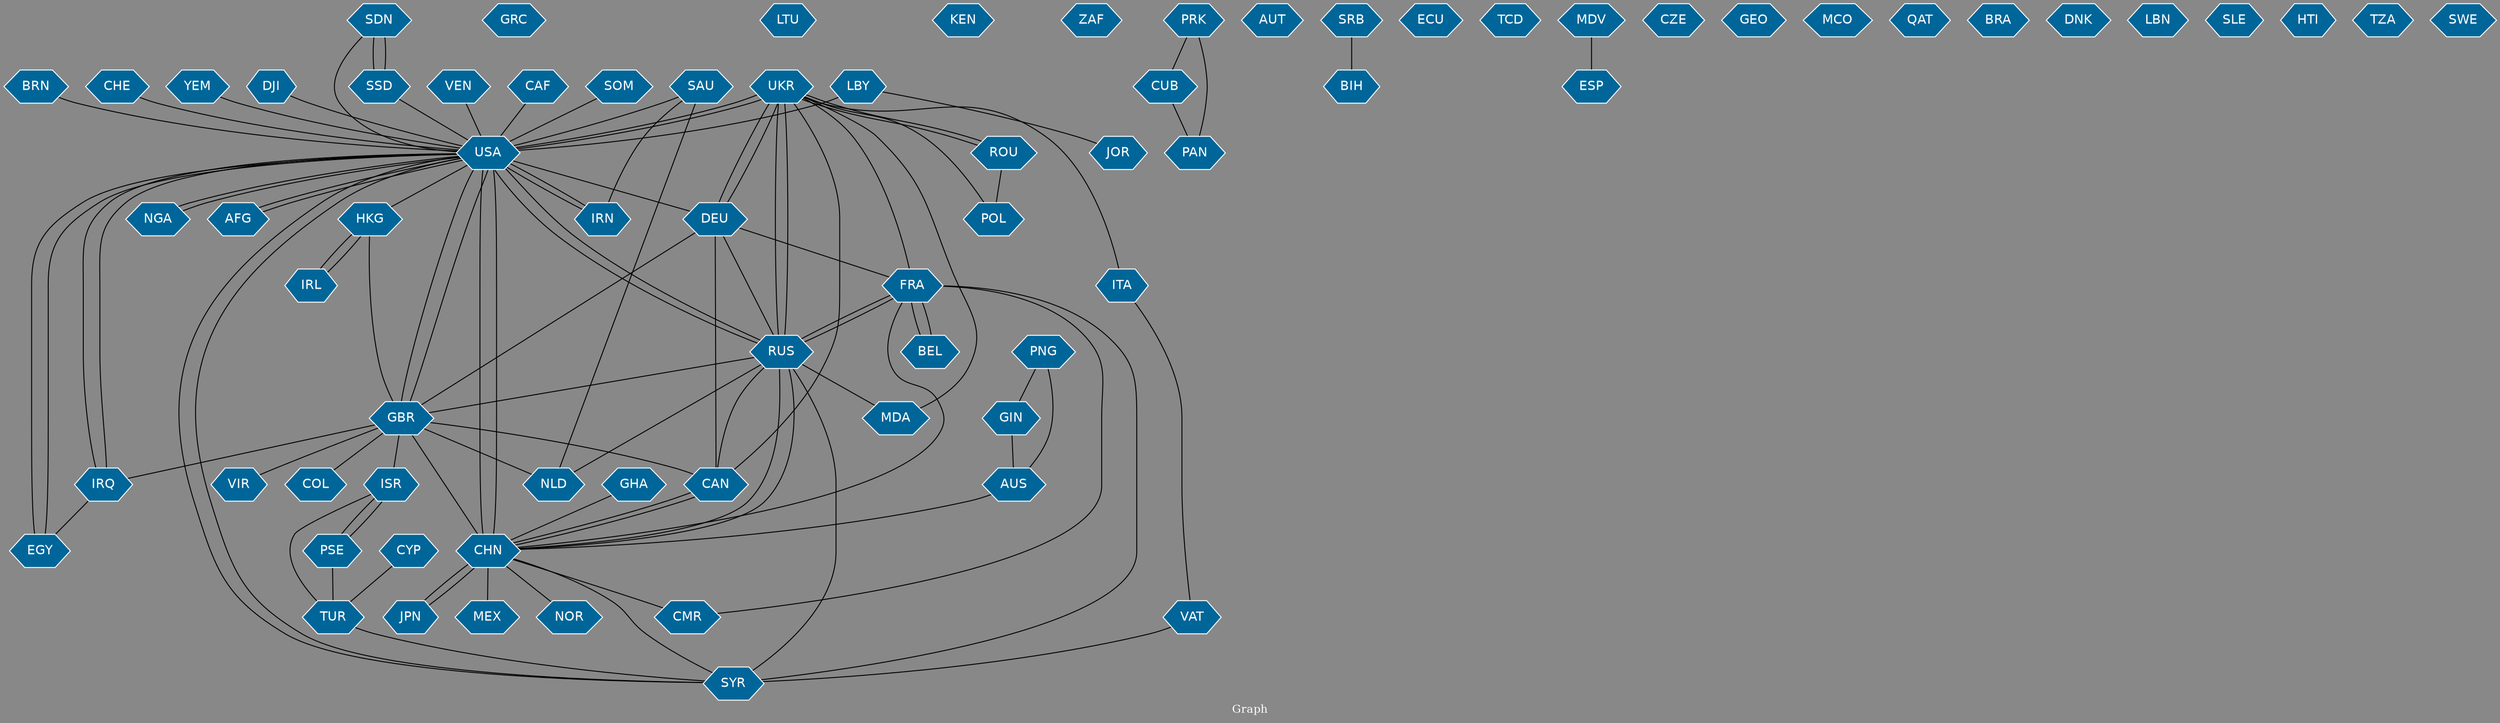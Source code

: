 // Countries together in item graph
graph {
	graph [bgcolor="#888888" fontcolor=white fontsize=12 label="Graph" outputorder=edgesfirst overlap=prism]
	node [color=white fillcolor="#006699" fontcolor=white fontname=Helvetica shape=hexagon style=filled]
	edge [arrowhead=open color=black fontcolor=white fontname=Courier fontsize=12]
		UKR [label=UKR]
		USA [label=USA]
		IRN [label=IRN]
		AUS [label=AUS]
		HKG [label=HKG]
		RUS [label=RUS]
		GRC [label=GRC]
		ROU [label=ROU]
		POL [label=POL]
		LTU [label=LTU]
		VAT [label=VAT]
		GBR [label=GBR]
		CHN [label=CHN]
		NGA [label=NGA]
		CAN [label=CAN]
		AFG [label=AFG]
		CHE [label=CHE]
		KEN [label=KEN]
		ZAF [label=ZAF]
		SYR [label=SYR]
		ISR [label=ISR]
		JPN [label=JPN]
		CUB [label=CUB]
		IRQ [label=IRQ]
		TUR [label=TUR]
		AUT [label=AUT]
		EGY [label=EGY]
		VIR [label=VIR]
		ITA [label=ITA]
		COL [label=COL]
		MEX [label=MEX]
		YEM [label=YEM]
		BIH [label=BIH]
		DJI [label=DJI]
		ECU [label=ECU]
		TCD [label=TCD]
		SDN [label=SDN]
		MDV [label=MDV]
		ESP [label=ESP]
		FRA [label=FRA]
		BEL [label=BEL]
		CZE [label=CZE]
		LBY [label=LBY]
		GEO [label=GEO]
		DEU [label=DEU]
		MCO [label=MCO]
		QAT [label=QAT]
		MDA [label=MDA]
		BRA [label=BRA]
		CMR [label=CMR]
		VEN [label=VEN]
		NOR [label=NOR]
		IRL [label=IRL]
		CAF [label=CAF]
		DNK [label=DNK]
		LBN [label=LBN]
		SAU [label=SAU]
		SSD [label=SSD]
		NLD [label=NLD]
		PSE [label=PSE]
		SLE [label=SLE]
		HTI [label=HTI]
		SOM [label=SOM]
		BRN [label=BRN]
		TZA [label=TZA]
		CYP [label=CYP]
		PNG [label=PNG]
		GIN [label=GIN]
		SRB [label=SRB]
		GHA [label=GHA]
		JOR [label=JOR]
		SWE [label=SWE]
		PRK [label=PRK]
		PAN [label=PAN]
			FRA -- BEL [weight=2]
			TUR -- SYR [weight=1]
			VEN -- USA [weight=1]
			HKG -- GBR [weight=1]
			GBR -- COL [weight=1]
			CHN -- CMR [weight=3]
			CYP -- TUR [weight=1]
			USA -- NGA [weight=5]
			ROU -- UKR [weight=1]
			CHN -- CAN [weight=1]
			RUS -- CAN [weight=1]
			AFG -- USA [weight=4]
			GHA -- CHN [weight=1]
			CHE -- USA [weight=1]
			HKG -- IRL [weight=2]
			VAT -- SYR [weight=2]
			BEL -- FRA [weight=1]
			LBY -- USA [weight=2]
			USA -- SYR [weight=2]
			SDN -- SSD [weight=1]
			GBR -- VIR [weight=1]
			CAF -- USA [weight=1]
			CUB -- PAN [weight=1]
			JPN -- CHN [weight=1]
			ROU -- POL [weight=1]
			USA -- UKR [weight=5]
			USA -- IRN [weight=1]
			GBR -- DEU [weight=2]
			BRN -- USA [weight=1]
			USA -- AFG [weight=7]
			DEU -- RUS [weight=1]
			FRA -- CMR [weight=1]
			CHN -- USA [weight=8]
			EGY -- USA [weight=1]
			CHN -- GBR [weight=1]
			CAN -- DEU [weight=1]
			LBY -- JOR [weight=1]
			RUS -- SYR [weight=1]
			SAU -- NLD [weight=1]
			PRK -- PAN [weight=1]
			GBR -- CAN [weight=1]
			ISR -- TUR [weight=1]
			GBR -- ISR [weight=1]
			MDV -- ESP [weight=1]
			ITA -- VAT [weight=1]
			GBR -- USA [weight=2]
			CAN -- CHN [weight=2]
			USA -- IRQ [weight=1]
			RUS -- MDA [weight=1]
			CHN -- JPN [weight=1]
			UKR -- USA [weight=5]
			POL -- UKR [weight=1]
			USA -- RUS [weight=8]
			PSE -- ISR [weight=1]
			SAU -- IRN [weight=1]
			GBR -- IRQ [weight=2]
			PNG -- GIN [weight=1]
			DEU -- FRA [weight=1]
			PRK -- CUB [weight=1]
			ISR -- PSE [weight=1]
			DJI -- USA [weight=1]
			UKR -- DEU [weight=1]
			NLD -- RUS [weight=1]
			NGA -- USA [weight=5]
			USA -- CHN [weight=10]
			FRA -- SYR [weight=2]
			GBR -- NLD [weight=1]
			SSD -- USA [weight=1]
			SOM -- USA [weight=2]
			RUS -- UKR [weight=26]
			UKR -- ROU [weight=1]
			FRA -- RUS [weight=1]
			IRN -- USA [weight=1]
			PNG -- AUS [weight=1]
			CHN -- MEX [weight=1]
			USA -- DEU [weight=1]
			SDN -- USA [weight=1]
			SYR -- USA [weight=1]
			DEU -- UKR [weight=1]
			USA -- HKG [weight=2]
			UKR -- RUS [weight=24]
			PSE -- TUR [weight=1]
			SRB -- BIH [weight=1]
			USA -- EGY [weight=1]
			RUS -- FRA [weight=1]
			IRQ -- USA [weight=1]
			CAN -- UKR [weight=1]
			IRL -- HKG [weight=1]
			IRQ -- EGY [weight=1]
			UKR -- ITA [weight=1]
			YEM -- USA [weight=1]
			GIN -- AUS [weight=1]
			CHN -- RUS [weight=2]
			RUS -- USA [weight=5]
			RUS -- GBR [weight=1]
			FRA -- CHN [weight=2]
			MDA -- UKR [weight=1]
			CHN -- SYR [weight=1]
			CHN -- NOR [weight=1]
			AUS -- CHN [weight=2]
			SSD -- SDN [weight=2]
			USA -- GBR [weight=2]
			FRA -- UKR [weight=1]
			RUS -- CHN [weight=1]
			SAU -- USA [weight=1]
}